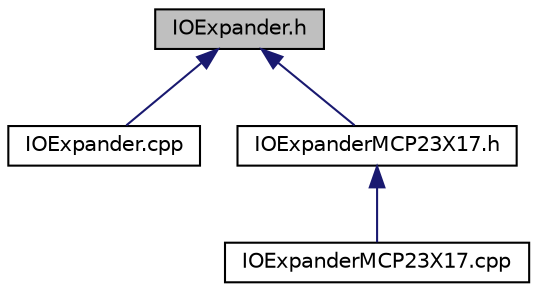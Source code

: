 digraph "IOExpander.h"
{
  edge [fontname="Helvetica",fontsize="10",labelfontname="Helvetica",labelfontsize="10"];
  node [fontname="Helvetica",fontsize="10",shape=record];
  Node1 [label="IOExpander.h",height=0.2,width=0.4,color="black", fillcolor="grey75", style="filled" fontcolor="black"];
  Node1 -> Node2 [dir="back",color="midnightblue",fontsize="10",style="solid",fontname="Helvetica"];
  Node2 [label="IOExpander.cpp",height=0.2,width=0.4,color="black", fillcolor="white", style="filled",URL="$IOExpander_8cpp.html"];
  Node1 -> Node3 [dir="back",color="midnightblue",fontsize="10",style="solid",fontname="Helvetica"];
  Node3 [label="IOExpanderMCP23X17.h",height=0.2,width=0.4,color="black", fillcolor="white", style="filled",URL="$IOExpanderMCP23X17_8h.html"];
  Node3 -> Node4 [dir="back",color="midnightblue",fontsize="10",style="solid",fontname="Helvetica"];
  Node4 [label="IOExpanderMCP23X17.cpp",height=0.2,width=0.4,color="black", fillcolor="white", style="filled",URL="$IOExpanderMCP23X17_8cpp.html"];
}
